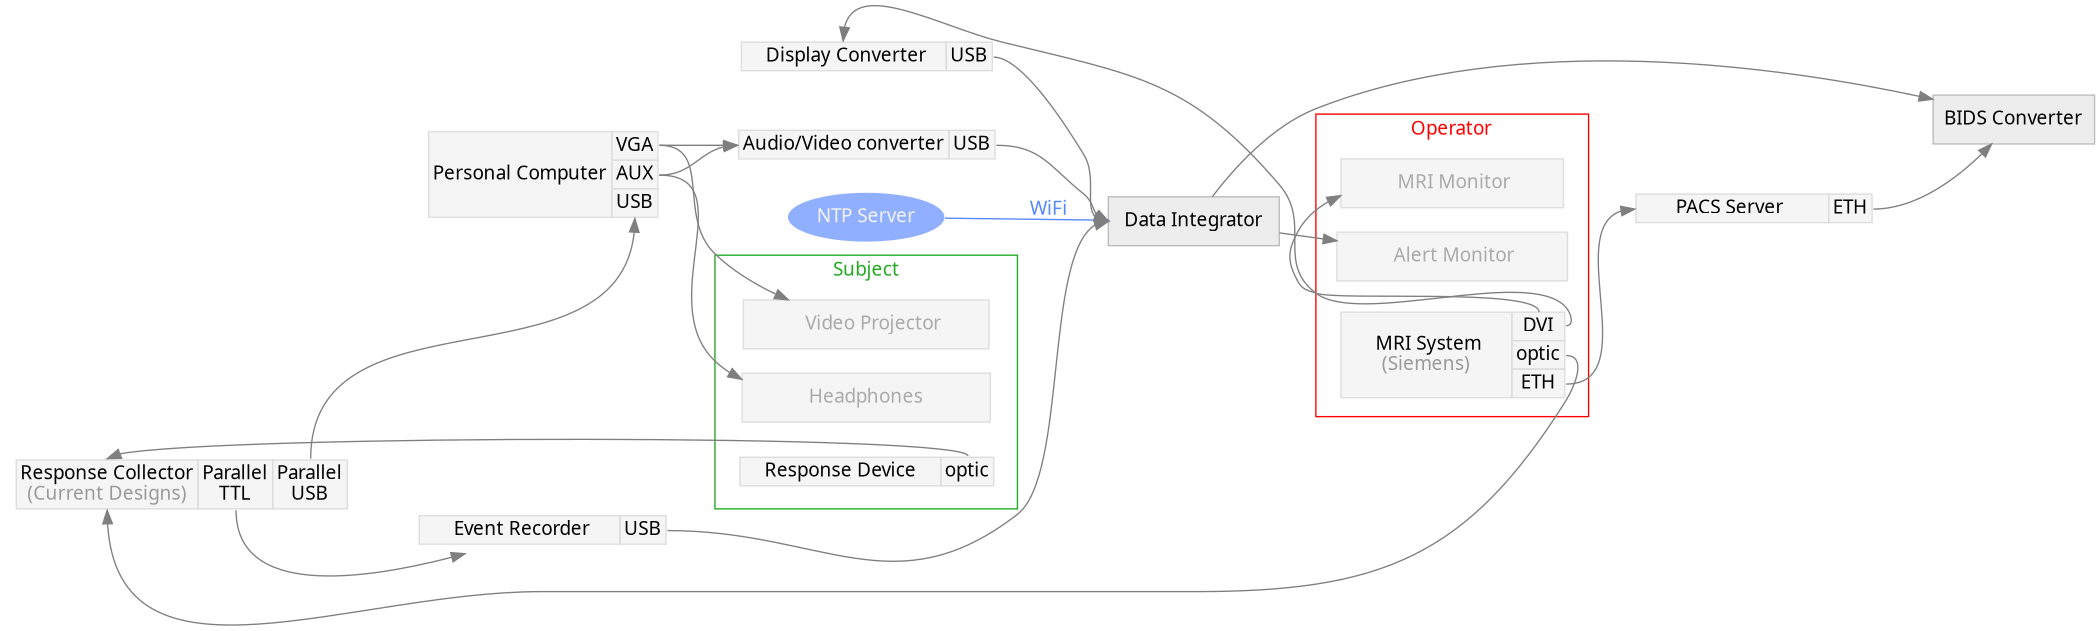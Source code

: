 digraph graphname {
    //newrank=true;
    size="14,8";
    graph [fontname = "sans", margin=0, splines=spline];
    rankdir="LR";
    node [fontname = "sans", style=filled];
    edge [fontname = "sans", color=gray50];
    ntp[label="NTP Server", shape=ellipse, fillcolor="#90B0FF", color=none, fontcolor=gray95]
    aud[
        label =<<TABLE BORDER="0" CELLBORDER="1" CELLSPACING="0" BGCOLOR="grey96">
                <TR>
                    <TD PORT="a">Audio/Video converter</TD>
                    <TD PORT="usb">USB</TD>
                </TR>
            </TABLE>>
            fillcolor=none;
            shape=none;
            color="#DDDDDD",
    ];
    eve[
        label =<<TABLE BORDER="0" CELLBORDER="1" CELLSPACING="0" BGCOLOR="grey96">
                <TR>
                    <TD>      Event Recorder     </TD>
                    <TD PORT="usb">USB</TD>
                </TR>
            </TABLE>>
            fillcolor=none;
            shape=none;
            color="#DDDDDD",
    ];
    dat[label=" Data Integrator ", shape=box, color="#BBBBBB", fillcolor=grey93];
    pac[
        label =<<TABLE BORDER="0" CELLBORDER="1" CELLSPACING="0" BGCOLOR="grey96">
                <TR>
                    <TD PORT="a">       PACS Server        </TD>
                    <TD PORT="eth">ETH</TD>
                </TR>
            </TABLE>>
            fillcolor=none;
            shape=none;
            color="#DDDDDD",
    ];
    bid[label="BIDS Converter", shape=box, color="#BBBBBB", fillcolor=grey93];
    dis[
        label =<<TABLE BORDER="0" CELLBORDER="1" CELLSPACING="0" BGCOLOR="grey96">
                <TR>
                    <TD PORT="a">    Display Converter   </TD>
                    <TD PORT="usb">USB</TD>
                </TR>
            </TABLE>>
            fillcolor=none;
            shape=none;
            color="#DDDDDD",
    ];
    rec[
        label =<<TABLE BORDER="0" CELLBORDER="1" CELLSPACING="0" BGCOLOR="grey96">
                <TR>
                    <TD PORT="a">Response Collector<BR/><FONT COLOR="#999999">(Current Designs)</FONT></TD>
                    <TD PORT="ttl">Parallel<BR/>TTL</TD>
					<TD PORT="usb">Parallel<BR/>USB</TD>
                </TR>
            </TABLE>>
            fillcolor=none;
            shape=none;
            color="#DDDDDD",
    ];
    subgraph cluster_operator {
        label="Operator";
        fontcolor=red;
        color=red;
        margin=10;

        mrm[label="         MRI Monitor        ", shape=box, color="#DDDDDD", fillcolor=grey96, fontcolor="#AAAAAA"];
        mri[
            label =<<TABLE BORDER="0" CELLBORDER="1" CELLSPACING="0" BGCOLOR="grey96">
                    <TR><TD ROWSPAN="4">      MRI System     <BR/><FONT COLOR="#999999">(Siemens)</FONT></TD></TR>
                    <TR>
                        <TD PORT="dvi">DVI</TD>
                    </TR>
                    <TR>
                        <TD PORT="optic">optic</TD>
                    </TR>
                    <TR>
                        <TD PORT="eth">ETH</TD>
                    </TR>
                </TABLE>>
                fillcolor=none,
                shape=none,
                color="#DDDDDD",
        ];
        ale[label="         Alert Monitor        ", shape=box, color="#DDDDDD", fillcolor=grey96, fontcolor="#AAAAAA"];
    }

    subgraph cluster_subject {
        label="Subject";
        fontcolor="#22AA22";
        color="#22AA22";
        margin=10;

        vid[label="          Video Projector       ", shape=box, color="#DDDDDD", fillcolor=grey96, fontcolor="#AAAAAA"];
        hea[label="           Headphones           ", shape=box, color="#DDDDDD", fillcolor=grey96, fontcolor="#AAAAAA"];
        res[
            label =<<TABLE BORDER="0" CELLBORDER="1" CELLSPACING="0" BGCOLOR="grey96">
                    <TR>
                        <TD>    Response Device    </TD>
                        <TD PORT="optic">optic</TD>
                    </TR>
                </TABLE>>
                fillcolor=none;
                shape=none;
                color="#DDDDDD",
        ];
    }

	subgraph experimenter {
        label="Experimenter";
        fontcolor="#22AA22";
        color="#22AA22";
        margin=10;

        per[
            label =<<TABLE BORDER="0" CELLBORDER="1" CELLSPACING="0" BGCOLOR="grey96">
                    <TR><TD ROWSPAN="4">Personal Computer</TD></TR>
                    <TR>
                        <TD PORT="vga">VGA</TD>
                    </TR>
                    <TR>
                        <TD PORT="aux">AUX</TD>
                    </TR>
                    <TR>
                        <TD PORT="usb">USB</TD>
                    </TR>
				</TABLE>>
                fillcolor=none;
                shape=none;
                color="#DDDDDD",
        ];
	}

    mri:dvi:n -> mrm[constraint=false];
    per:vga -> vid;
    per:aux:e -> hea;
	rec:usb -> per:usb;
    mri:optic -> rec:a;
    res:optic -> rec:a;
    rec:ttl -> eve;
    eve:usb -> dat:w;
    mri:dvi:e -> dis:a;
    per:vga -> aud:a:w[weight=5];
    per:aux:e -> aud:a:w;
    mri:eth -> pac:a;
    pac:eth:e -> bid;
    dat -> bid;
    dis:usb -> dat:w;
    ntp -> dat[label="WiFi   ", color="#5588FF", fontcolor="#5588FF"];
    aud:usb -> dat:w;
    dat -> ale[weight=3];
    //{ rank=same; op1; op2; }
//yohdisabled    { rank=same; aud; rec; dis; pac; eve}
    //{ rank=same; aud; rec; dis; pac; vid; hea; res }
    //{ rank=same; aud; rec; dis; pac; hea; vid; res}
    //{ rank=same; mri; pac; }
//yohdisabled    { rank=same; ntp; dat; bid; }
    //{ rank=same; dvi; aux; vga; }
    //{ rank=same; per; mri; mrm; vid; hea; res; }
    //{ rank=same; cluster_subject; cluster_operator; }
}
